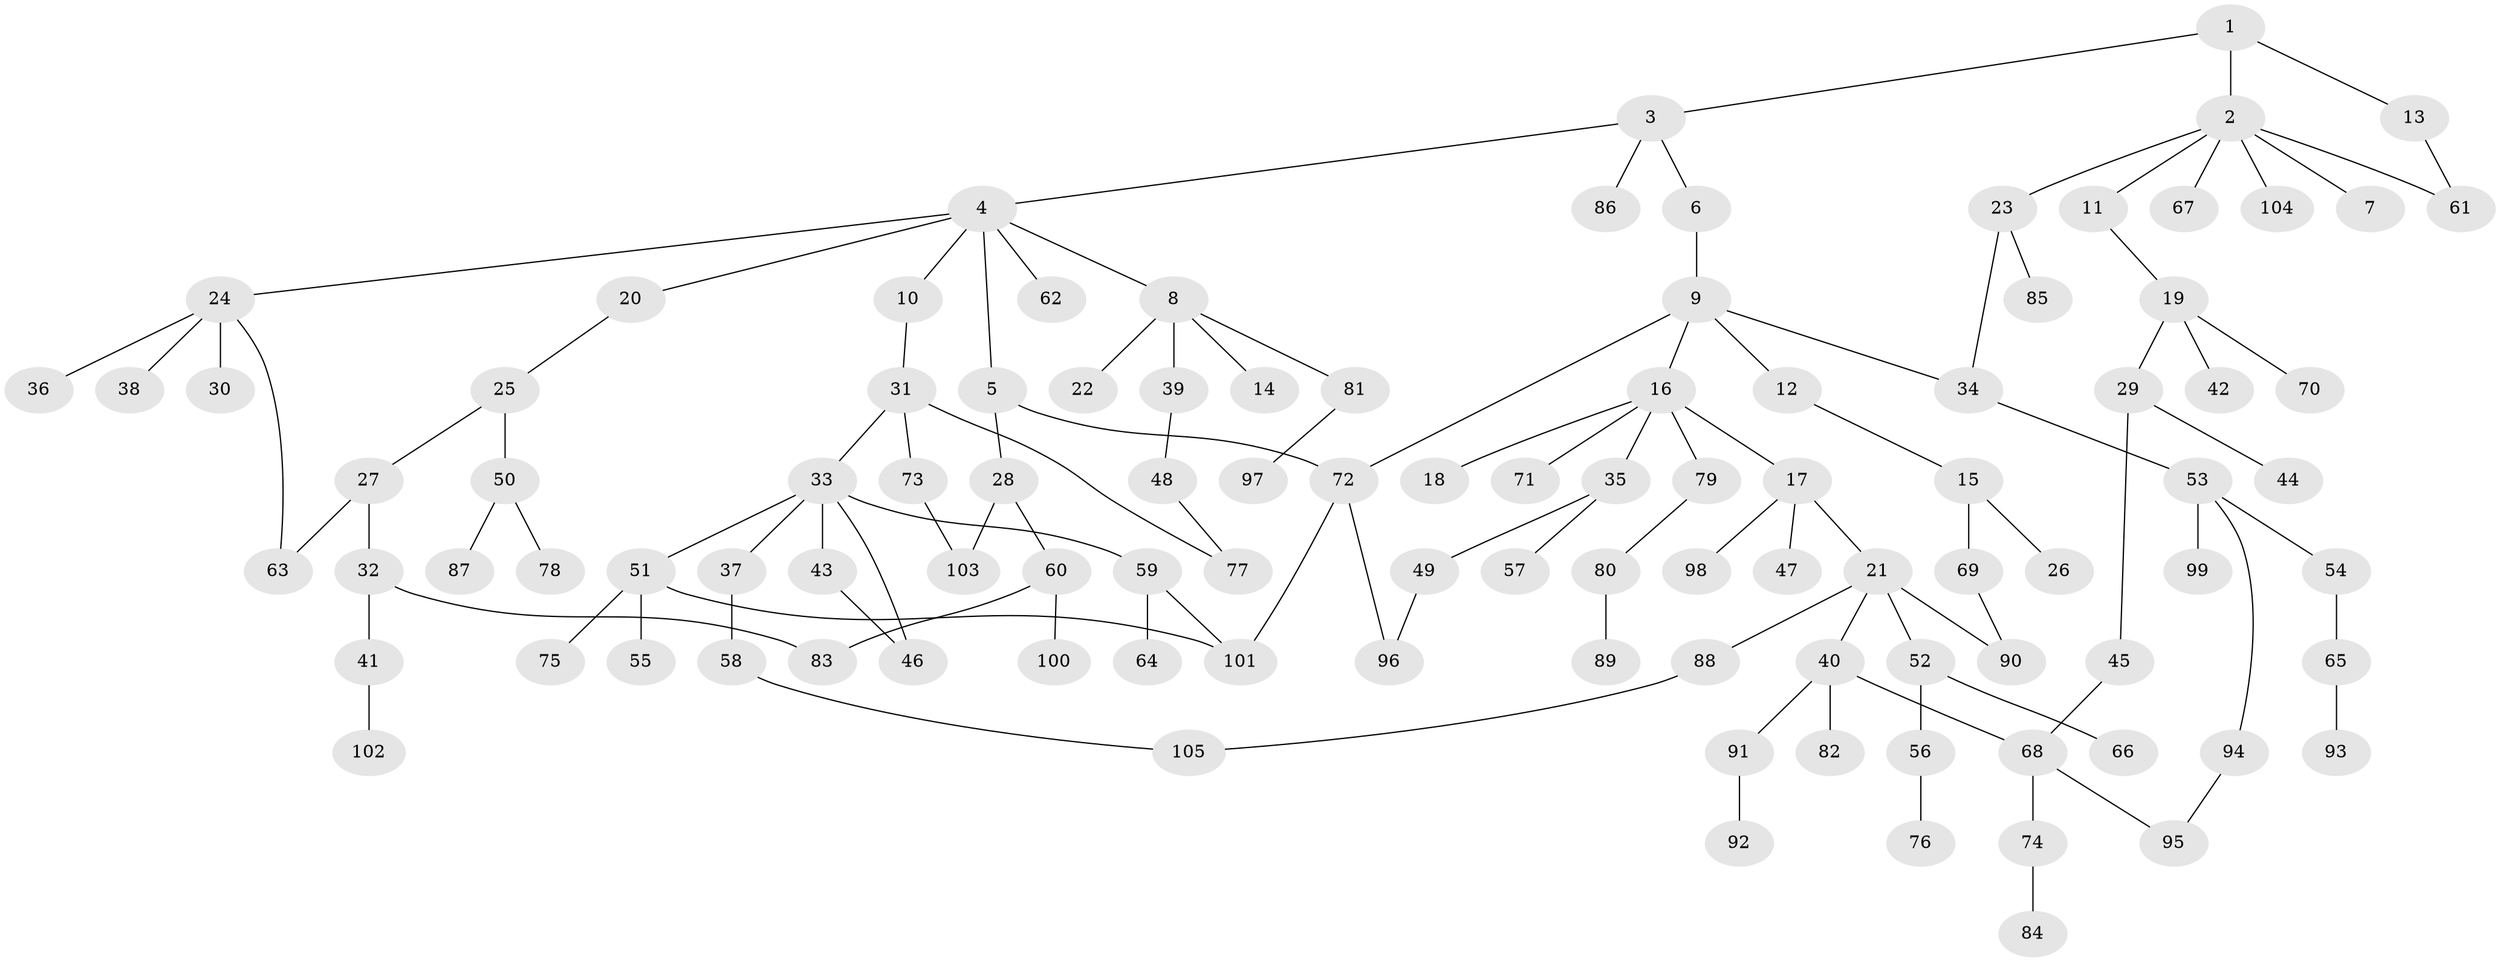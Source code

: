 // Generated by graph-tools (version 1.1) at 2025/49/03/09/25 03:49:17]
// undirected, 105 vertices, 119 edges
graph export_dot {
graph [start="1"]
  node [color=gray90,style=filled];
  1;
  2;
  3;
  4;
  5;
  6;
  7;
  8;
  9;
  10;
  11;
  12;
  13;
  14;
  15;
  16;
  17;
  18;
  19;
  20;
  21;
  22;
  23;
  24;
  25;
  26;
  27;
  28;
  29;
  30;
  31;
  32;
  33;
  34;
  35;
  36;
  37;
  38;
  39;
  40;
  41;
  42;
  43;
  44;
  45;
  46;
  47;
  48;
  49;
  50;
  51;
  52;
  53;
  54;
  55;
  56;
  57;
  58;
  59;
  60;
  61;
  62;
  63;
  64;
  65;
  66;
  67;
  68;
  69;
  70;
  71;
  72;
  73;
  74;
  75;
  76;
  77;
  78;
  79;
  80;
  81;
  82;
  83;
  84;
  85;
  86;
  87;
  88;
  89;
  90;
  91;
  92;
  93;
  94;
  95;
  96;
  97;
  98;
  99;
  100;
  101;
  102;
  103;
  104;
  105;
  1 -- 2;
  1 -- 3;
  1 -- 13;
  2 -- 7;
  2 -- 11;
  2 -- 23;
  2 -- 67;
  2 -- 104;
  2 -- 61;
  3 -- 4;
  3 -- 6;
  3 -- 86;
  4 -- 5;
  4 -- 8;
  4 -- 10;
  4 -- 20;
  4 -- 24;
  4 -- 62;
  5 -- 28;
  5 -- 72;
  6 -- 9;
  8 -- 14;
  8 -- 22;
  8 -- 39;
  8 -- 81;
  9 -- 12;
  9 -- 16;
  9 -- 34;
  9 -- 72;
  10 -- 31;
  11 -- 19;
  12 -- 15;
  13 -- 61;
  15 -- 26;
  15 -- 69;
  16 -- 17;
  16 -- 18;
  16 -- 35;
  16 -- 71;
  16 -- 79;
  17 -- 21;
  17 -- 47;
  17 -- 98;
  19 -- 29;
  19 -- 42;
  19 -- 70;
  20 -- 25;
  21 -- 40;
  21 -- 52;
  21 -- 88;
  21 -- 90;
  23 -- 85;
  23 -- 34;
  24 -- 30;
  24 -- 36;
  24 -- 38;
  24 -- 63;
  25 -- 27;
  25 -- 50;
  27 -- 32;
  27 -- 63;
  28 -- 60;
  28 -- 103;
  29 -- 44;
  29 -- 45;
  31 -- 33;
  31 -- 73;
  31 -- 77;
  32 -- 41;
  32 -- 83;
  33 -- 37;
  33 -- 43;
  33 -- 51;
  33 -- 59;
  33 -- 46;
  34 -- 53;
  35 -- 49;
  35 -- 57;
  37 -- 58;
  39 -- 48;
  40 -- 68;
  40 -- 82;
  40 -- 91;
  41 -- 102;
  43 -- 46;
  45 -- 68;
  48 -- 77;
  49 -- 96;
  50 -- 78;
  50 -- 87;
  51 -- 55;
  51 -- 75;
  51 -- 101;
  52 -- 56;
  52 -- 66;
  53 -- 54;
  53 -- 94;
  53 -- 99;
  54 -- 65;
  56 -- 76;
  58 -- 105;
  59 -- 64;
  59 -- 101;
  60 -- 83;
  60 -- 100;
  65 -- 93;
  68 -- 74;
  68 -- 95;
  69 -- 90;
  72 -- 101;
  72 -- 96;
  73 -- 103;
  74 -- 84;
  79 -- 80;
  80 -- 89;
  81 -- 97;
  88 -- 105;
  91 -- 92;
  94 -- 95;
}
